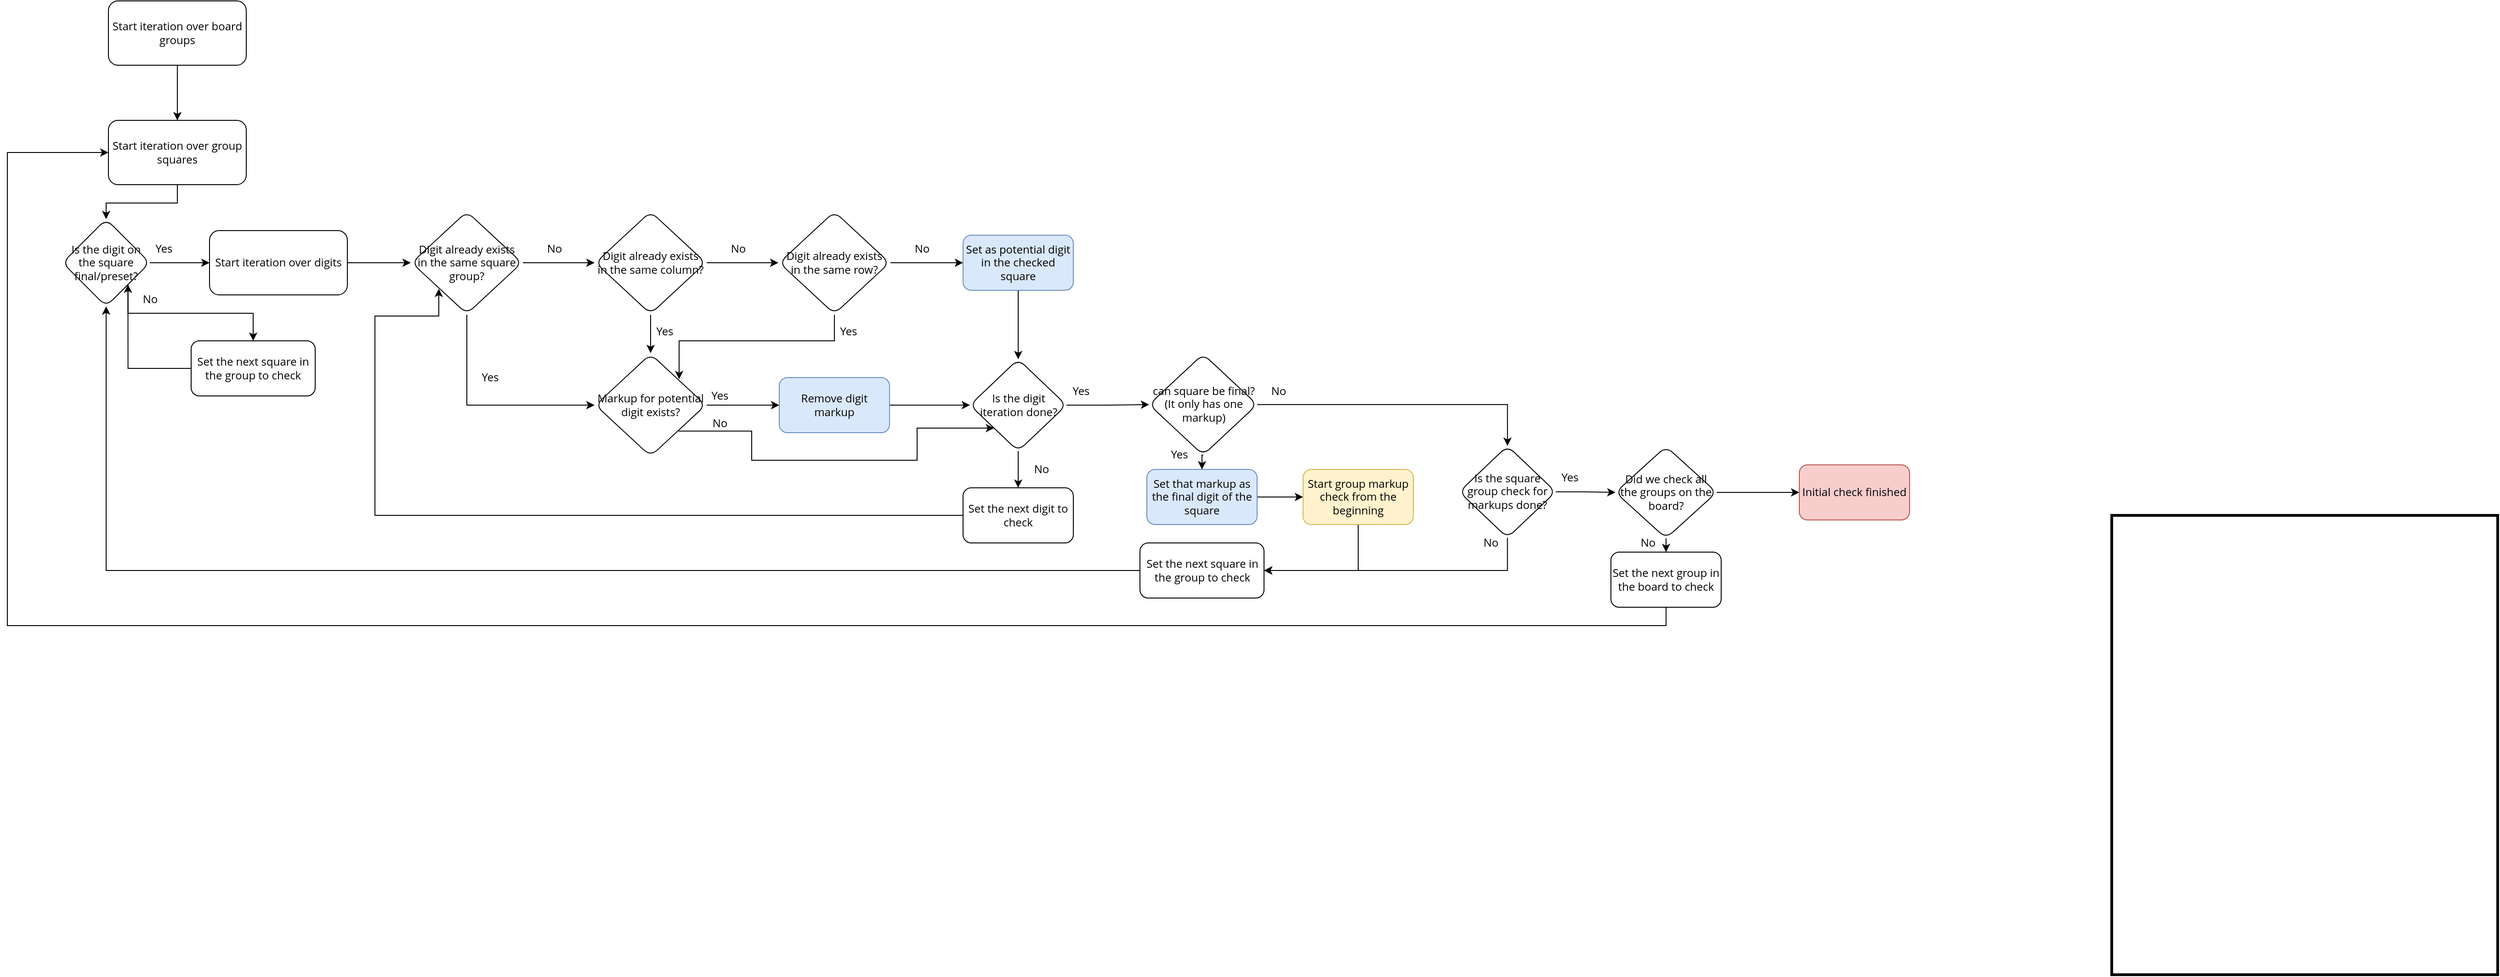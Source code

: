 <mxfile version="20.1.1" type="device"><diagram id="C5RBs43oDa-KdzZeNtuy" name="Page-1"><mxGraphModel dx="1422" dy="762" grid="1" gridSize="10" guides="1" tooltips="1" connect="1" arrows="1" fold="1" page="0" pageScale="1" pageWidth="827" pageHeight="1169" math="0" shadow="0"><root><mxCell id="WIyWlLk6GJQsqaUBKTNV-0"/><mxCell id="WIyWlLk6GJQsqaUBKTNV-1" parent="WIyWlLk6GJQsqaUBKTNV-0"/><mxCell id="xHg96Uqun23w7huhoTdh-25" value="" style="edgeStyle=orthogonalEdgeStyle;rounded=0;orthogonalLoop=1;jettySize=auto;html=1;fontFamily=Open Sans;fontSource=https%3A%2F%2Ffonts.googleapis.com%2Fcss%3Ffamily%3DOpen%2BSans;" parent="WIyWlLk6GJQsqaUBKTNV-1" source="xHg96Uqun23w7huhoTdh-20" target="xHg96Uqun23w7huhoTdh-24" edge="1"><mxGeometry relative="1" as="geometry"/></mxCell><mxCell id="xHg96Uqun23w7huhoTdh-59" value="" style="edgeStyle=orthogonalEdgeStyle;rounded=0;orthogonalLoop=1;jettySize=auto;html=1;fontFamily=Open Sans;fontSource=https%3A%2F%2Ffonts.googleapis.com%2Fcss%3Ffamily%3DOpen%2BSans;" parent="WIyWlLk6GJQsqaUBKTNV-1" source="xHg96Uqun23w7huhoTdh-20" target="xHg96Uqun23w7huhoTdh-58" edge="1"><mxGeometry relative="1" as="geometry"><Array as="points"><mxPoint x="530" y="460"/></Array></mxGeometry></mxCell><mxCell id="xHg96Uqun23w7huhoTdh-20" value="Digit already exists in the same square group?" style="rhombus;whiteSpace=wrap;html=1;rounded=1;glass=0;strokeWidth=1;shadow=0;perimeterSpacing=1;sketch=0;fontFamily=Open Sans;fontSource=https%3A%2F%2Ffonts.googleapis.com%2Fcss%3Ffamily%3DOpen%2BSans;" parent="WIyWlLk6GJQsqaUBKTNV-1" vertex="1"><mxGeometry x="470" y="249.38" width="120" height="111.25" as="geometry"/></mxCell><mxCell id="xHg96Uqun23w7huhoTdh-73" value="" style="edgeStyle=orthogonalEdgeStyle;rounded=0;orthogonalLoop=1;jettySize=auto;html=1;fontFamily=Open Sans;fontSource=https%3A%2F%2Ffonts.googleapis.com%2Fcss%3Ffamily%3DOpen%2BSans;" parent="WIyWlLk6GJQsqaUBKTNV-1" source="WIyWlLk6GJQsqaUBKTNV-3" target="xHg96Uqun23w7huhoTdh-72" edge="1"><mxGeometry relative="1" as="geometry"/></mxCell><mxCell id="WIyWlLk6GJQsqaUBKTNV-3" value="Start iteration over board groups" style="rounded=1;whiteSpace=wrap;html=1;fontSize=12;glass=0;strokeWidth=1;shadow=0;align=center;fontFamily=Open Sans;fontSource=https%3A%2F%2Ffonts.googleapis.com%2Fcss%3Ffamily%3DOpen%2BSans;" parent="WIyWlLk6GJQsqaUBKTNV-1" vertex="1"><mxGeometry x="140" y="20" width="150" height="70" as="geometry"/></mxCell><mxCell id="xHg96Uqun23w7huhoTdh-100" style="edgeStyle=orthogonalEdgeStyle;rounded=0;orthogonalLoop=1;jettySize=auto;html=1;entryX=0;entryY=0.5;entryDx=0;entryDy=0;fontFamily=Open Sans;fontSource=https%3A%2F%2Ffonts.googleapis.com%2Fcss%3Ffamily%3DOpen%2BSans;" parent="WIyWlLk6GJQsqaUBKTNV-1" source="xHg96Uqun23w7huhoTdh-18" target="xHg96Uqun23w7huhoTdh-20" edge="1"><mxGeometry relative="1" as="geometry"/></mxCell><mxCell id="xHg96Uqun23w7huhoTdh-18" value="Start iteration over digits" style="rounded=1;whiteSpace=wrap;html=1;fontSize=12;glass=0;strokeWidth=1;shadow=0;align=center;fontFamily=Open Sans;fontSource=https%3A%2F%2Ffonts.googleapis.com%2Fcss%3Ffamily%3DOpen%2BSans;" parent="WIyWlLk6GJQsqaUBKTNV-1" vertex="1"><mxGeometry x="250" y="270" width="150" height="70" as="geometry"/></mxCell><mxCell id="xHg96Uqun23w7huhoTdh-27" value="" style="edgeStyle=orthogonalEdgeStyle;rounded=0;orthogonalLoop=1;jettySize=auto;html=1;fontFamily=Open Sans;fontSource=https%3A%2F%2Ffonts.googleapis.com%2Fcss%3Ffamily%3DOpen%2BSans;" parent="WIyWlLk6GJQsqaUBKTNV-1" source="xHg96Uqun23w7huhoTdh-24" target="xHg96Uqun23w7huhoTdh-26" edge="1"><mxGeometry relative="1" as="geometry"/></mxCell><mxCell id="xHg96Uqun23w7huhoTdh-61" style="edgeStyle=orthogonalEdgeStyle;rounded=0;orthogonalLoop=1;jettySize=auto;html=1;entryX=0.5;entryY=0;entryDx=0;entryDy=0;fontFamily=Open Sans;fontSource=https%3A%2F%2Ffonts.googleapis.com%2Fcss%3Ffamily%3DOpen%2BSans;" parent="WIyWlLk6GJQsqaUBKTNV-1" source="xHg96Uqun23w7huhoTdh-24" target="xHg96Uqun23w7huhoTdh-58" edge="1"><mxGeometry relative="1" as="geometry"><Array as="points"><mxPoint x="730" y="380"/><mxPoint x="730" y="380"/></Array></mxGeometry></mxCell><mxCell id="xHg96Uqun23w7huhoTdh-24" value="Digit already exists in the same column?" style="rhombus;whiteSpace=wrap;html=1;rounded=1;glass=0;strokeWidth=1;shadow=0;perimeterSpacing=1;sketch=0;fontFamily=Open Sans;fontSource=https%3A%2F%2Ffonts.googleapis.com%2Fcss%3Ffamily%3DOpen%2BSans;" parent="WIyWlLk6GJQsqaUBKTNV-1" vertex="1"><mxGeometry x="670" y="249.38" width="120" height="111.25" as="geometry"/></mxCell><mxCell id="xHg96Uqun23w7huhoTdh-31" value="" style="edgeStyle=orthogonalEdgeStyle;rounded=0;orthogonalLoop=1;jettySize=auto;html=1;fontFamily=Open Sans;fontSource=https%3A%2F%2Ffonts.googleapis.com%2Fcss%3Ffamily%3DOpen%2BSans;" parent="WIyWlLk6GJQsqaUBKTNV-1" source="xHg96Uqun23w7huhoTdh-26" target="xHg96Uqun23w7huhoTdh-30" edge="1"><mxGeometry relative="1" as="geometry"/></mxCell><mxCell id="xHg96Uqun23w7huhoTdh-65" style="edgeStyle=orthogonalEdgeStyle;rounded=0;orthogonalLoop=1;jettySize=auto;html=1;entryX=1;entryY=0;entryDx=0;entryDy=0;fontFamily=Open Sans;fontSource=https%3A%2F%2Ffonts.googleapis.com%2Fcss%3Ffamily%3DOpen%2BSans;" parent="WIyWlLk6GJQsqaUBKTNV-1" source="xHg96Uqun23w7huhoTdh-26" target="xHg96Uqun23w7huhoTdh-58" edge="1"><mxGeometry relative="1" as="geometry"><Array as="points"><mxPoint x="930" y="390"/><mxPoint x="761" y="390"/><mxPoint x="761" y="432"/></Array></mxGeometry></mxCell><mxCell id="xHg96Uqun23w7huhoTdh-26" value="Digit already exists in the same row?" style="rhombus;whiteSpace=wrap;html=1;rounded=1;glass=0;strokeWidth=1;shadow=0;perimeterSpacing=1;sketch=0;fontFamily=Open Sans;fontSource=https%3A%2F%2Ffonts.googleapis.com%2Fcss%3Ffamily%3DOpen%2BSans;" parent="WIyWlLk6GJQsqaUBKTNV-1" vertex="1"><mxGeometry x="870" y="249.38" width="120" height="111.25" as="geometry"/></mxCell><mxCell id="xHg96Uqun23w7huhoTdh-28" value="No" style="text;html=1;align=center;verticalAlign=middle;resizable=0;points=[];autosize=1;strokeColor=none;fillColor=none;fontFamily=Open Sans;fontSource=https%3A%2F%2Ffonts.googleapis.com%2Fcss%3Ffamily%3DOpen%2BSans;" parent="WIyWlLk6GJQsqaUBKTNV-1" vertex="1"><mxGeometry x="610" y="280" width="30" height="20" as="geometry"/></mxCell><mxCell id="xHg96Uqun23w7huhoTdh-29" value="No" style="text;html=1;align=center;verticalAlign=middle;resizable=0;points=[];autosize=1;strokeColor=none;fillColor=none;fontFamily=Open Sans;fontSource=https%3A%2F%2Ffonts.googleapis.com%2Fcss%3Ffamily%3DOpen%2BSans;" parent="WIyWlLk6GJQsqaUBKTNV-1" vertex="1"><mxGeometry x="810" y="280" width="30" height="20" as="geometry"/></mxCell><mxCell id="xHg96Uqun23w7huhoTdh-69" style="edgeStyle=orthogonalEdgeStyle;rounded=0;orthogonalLoop=1;jettySize=auto;html=1;entryX=0.5;entryY=0;entryDx=0;entryDy=0;fontFamily=Open Sans;fontSource=https%3A%2F%2Ffonts.googleapis.com%2Fcss%3Ffamily%3DOpen%2BSans;" parent="WIyWlLk6GJQsqaUBKTNV-1" source="xHg96Uqun23w7huhoTdh-30" target="xHg96Uqun23w7huhoTdh-33" edge="1"><mxGeometry relative="1" as="geometry"/></mxCell><mxCell id="xHg96Uqun23w7huhoTdh-30" value="Set as potential digit in the checked square" style="whiteSpace=wrap;html=1;rounded=1;glass=0;strokeWidth=1;shadow=0;sketch=0;fillColor=#dae8fc;strokeColor=#6c8ebf;fontFamily=Open Sans;fontSource=https%3A%2F%2Ffonts.googleapis.com%2Fcss%3Ffamily%3DOpen%2BSans;" parent="WIyWlLk6GJQsqaUBKTNV-1" vertex="1"><mxGeometry x="1070" y="275.005" width="120" height="60" as="geometry"/></mxCell><mxCell id="xHg96Uqun23w7huhoTdh-32" value="No" style="text;html=1;align=center;verticalAlign=middle;resizable=0;points=[];autosize=1;strokeColor=none;fillColor=none;fontFamily=Open Sans;fontSource=https%3A%2F%2Ffonts.googleapis.com%2Fcss%3Ffamily%3DOpen%2BSans;" parent="WIyWlLk6GJQsqaUBKTNV-1" vertex="1"><mxGeometry x="1010" y="280" width="30" height="20" as="geometry"/></mxCell><mxCell id="xHg96Uqun23w7huhoTdh-36" value="" style="edgeStyle=orthogonalEdgeStyle;rounded=0;orthogonalLoop=1;jettySize=auto;html=1;fontFamily=Open Sans;fontSource=https%3A%2F%2Ffonts.googleapis.com%2Fcss%3Ffamily%3DOpen%2BSans;" parent="WIyWlLk6GJQsqaUBKTNV-1" source="xHg96Uqun23w7huhoTdh-33" target="xHg96Uqun23w7huhoTdh-35" edge="1"><mxGeometry relative="1" as="geometry"/></mxCell><mxCell id="L6jZd6KVL0L2k9Av9Bk1-2" style="edgeStyle=orthogonalEdgeStyle;rounded=0;orthogonalLoop=1;jettySize=auto;html=1;entryX=0;entryY=0.5;entryDx=0;entryDy=0;" edge="1" parent="WIyWlLk6GJQsqaUBKTNV-1" source="xHg96Uqun23w7huhoTdh-33" target="L6jZd6KVL0L2k9Av9Bk1-0"><mxGeometry relative="1" as="geometry"/></mxCell><mxCell id="xHg96Uqun23w7huhoTdh-33" value="Is the digit iteration done?" style="rhombus;whiteSpace=wrap;html=1;rounded=1;glass=0;strokeWidth=1;shadow=0;sketch=0;fontFamily=Open Sans;fontSource=https%3A%2F%2Ffonts.googleapis.com%2Fcss%3Ffamily%3DOpen%2BSans;" parent="WIyWlLk6GJQsqaUBKTNV-1" vertex="1"><mxGeometry x="1077.5" y="410" width="105" height="100" as="geometry"/></mxCell><mxCell id="xHg96Uqun23w7huhoTdh-40" style="edgeStyle=orthogonalEdgeStyle;rounded=0;orthogonalLoop=1;jettySize=auto;html=1;entryX=0;entryY=1;entryDx=0;entryDy=0;fontFamily=Open Sans;fontSource=https%3A%2F%2Ffonts.googleapis.com%2Fcss%3Ffamily%3DOpen%2BSans;" parent="WIyWlLk6GJQsqaUBKTNV-1" source="xHg96Uqun23w7huhoTdh-35" target="xHg96Uqun23w7huhoTdh-20" edge="1"><mxGeometry relative="1" as="geometry"><Array as="points"><mxPoint x="430" y="580"/><mxPoint x="430" y="363"/></Array></mxGeometry></mxCell><mxCell id="xHg96Uqun23w7huhoTdh-35" value="Set the next digit to check" style="whiteSpace=wrap;html=1;rounded=1;glass=0;strokeWidth=1;shadow=0;sketch=0;fontFamily=Open Sans;fontSource=https%3A%2F%2Ffonts.googleapis.com%2Fcss%3Ffamily%3DOpen%2BSans;" parent="WIyWlLk6GJQsqaUBKTNV-1" vertex="1"><mxGeometry x="1070" y="550" width="120" height="60" as="geometry"/></mxCell><mxCell id="xHg96Uqun23w7huhoTdh-43" value="Yes" style="text;html=1;align=center;verticalAlign=middle;resizable=0;points=[];autosize=1;strokeColor=none;fillColor=none;fontFamily=Open Sans;fontSource=https%3A%2F%2Ffonts.googleapis.com%2Fcss%3Ffamily%3DOpen%2BSans;" parent="WIyWlLk6GJQsqaUBKTNV-1" vertex="1"><mxGeometry x="540" y="420" width="30" height="20" as="geometry"/></mxCell><mxCell id="xHg96Uqun23w7huhoTdh-44" value="Yes" style="text;html=1;align=center;verticalAlign=middle;resizable=0;points=[];autosize=1;strokeColor=none;fillColor=none;fontFamily=Open Sans;fontSource=https%3A%2F%2Ffonts.googleapis.com%2Fcss%3Ffamily%3DOpen%2BSans;" parent="WIyWlLk6GJQsqaUBKTNV-1" vertex="1"><mxGeometry x="790" y="440" width="30" height="20" as="geometry"/></mxCell><mxCell id="xHg96Uqun23w7huhoTdh-46" value="No" style="text;html=1;align=center;verticalAlign=middle;resizable=0;points=[];autosize=1;strokeColor=none;fillColor=none;fontFamily=Open Sans;fontSource=https%3A%2F%2Ffonts.googleapis.com%2Fcss%3Ffamily%3DOpen%2BSans;" parent="WIyWlLk6GJQsqaUBKTNV-1" vertex="1"><mxGeometry x="1140" y="520" width="30" height="20" as="geometry"/></mxCell><mxCell id="L6jZd6KVL0L2k9Av9Bk1-23" style="edgeStyle=orthogonalEdgeStyle;rounded=0;orthogonalLoop=1;jettySize=auto;html=1;entryX=1;entryY=0.5;entryDx=0;entryDy=0;" edge="1" parent="WIyWlLk6GJQsqaUBKTNV-1" source="xHg96Uqun23w7huhoTdh-50" target="xHg96Uqun23w7huhoTdh-52"><mxGeometry relative="1" as="geometry"><Array as="points"><mxPoint x="1662" y="640"/></Array></mxGeometry></mxCell><mxCell id="L6jZd6KVL0L2k9Av9Bk1-26" style="edgeStyle=orthogonalEdgeStyle;rounded=0;orthogonalLoop=1;jettySize=auto;html=1;exitX=1;exitY=0.5;exitDx=0;exitDy=0;entryX=0;entryY=0.5;entryDx=0;entryDy=0;" edge="1" parent="WIyWlLk6GJQsqaUBKTNV-1" source="xHg96Uqun23w7huhoTdh-50" target="xHg96Uqun23w7huhoTdh-87"><mxGeometry relative="1" as="geometry"/></mxCell><mxCell id="xHg96Uqun23w7huhoTdh-50" value="Is the square group check for markups done?" style="rhombus;whiteSpace=wrap;html=1;rounded=1;glass=0;strokeWidth=1;shadow=0;sketch=0;fontFamily=Open Sans;fontSource=https%3A%2F%2Ffonts.googleapis.com%2Fcss%3Ffamily%3DOpen%2BSans;" parent="WIyWlLk6GJQsqaUBKTNV-1" vertex="1"><mxGeometry x="1609.94" y="504.37" width="105" height="100" as="geometry"/></mxCell><mxCell id="xHg96Uqun23w7huhoTdh-99" style="edgeStyle=orthogonalEdgeStyle;rounded=0;orthogonalLoop=1;jettySize=auto;html=1;entryX=0.5;entryY=1;entryDx=0;entryDy=0;fontFamily=Open Sans;fontSource=https%3A%2F%2Ffonts.googleapis.com%2Fcss%3Ffamily%3DOpen%2BSans;" parent="WIyWlLk6GJQsqaUBKTNV-1" source="xHg96Uqun23w7huhoTdh-52" target="xHg96Uqun23w7huhoTdh-96" edge="1"><mxGeometry relative="1" as="geometry"><Array as="points"><mxPoint x="1338" y="640"/><mxPoint x="138" y="640"/></Array></mxGeometry></mxCell><mxCell id="xHg96Uqun23w7huhoTdh-52" value="Set the next square in the group to check" style="whiteSpace=wrap;html=1;rounded=1;glass=0;strokeWidth=1;shadow=0;sketch=0;fontFamily=Open Sans;fontSource=https%3A%2F%2Ffonts.googleapis.com%2Fcss%3Ffamily%3DOpen%2BSans;" parent="WIyWlLk6GJQsqaUBKTNV-1" vertex="1"><mxGeometry x="1262.5" y="610" width="135" height="60" as="geometry"/></mxCell><mxCell id="xHg96Uqun23w7huhoTdh-63" value="" style="edgeStyle=orthogonalEdgeStyle;rounded=0;orthogonalLoop=1;jettySize=auto;html=1;fontFamily=Open Sans;fontSource=https%3A%2F%2Ffonts.googleapis.com%2Fcss%3Ffamily%3DOpen%2BSans;" parent="WIyWlLk6GJQsqaUBKTNV-1" source="xHg96Uqun23w7huhoTdh-58" target="xHg96Uqun23w7huhoTdh-62" edge="1"><mxGeometry relative="1" as="geometry"/></mxCell><mxCell id="xHg96Uqun23w7huhoTdh-66" style="edgeStyle=orthogonalEdgeStyle;rounded=0;orthogonalLoop=1;jettySize=auto;html=1;exitX=1;exitY=1;exitDx=0;exitDy=0;entryX=0;entryY=1;entryDx=0;entryDy=0;fontFamily=Open Sans;fontSource=https%3A%2F%2Ffonts.googleapis.com%2Fcss%3Ffamily%3DOpen%2BSans;" parent="WIyWlLk6GJQsqaUBKTNV-1" source="xHg96Uqun23w7huhoTdh-58" target="xHg96Uqun23w7huhoTdh-33" edge="1"><mxGeometry relative="1" as="geometry"><Array as="points"><mxPoint x="840" y="488"/><mxPoint x="840" y="520"/><mxPoint x="1020" y="520"/><mxPoint x="1020" y="485"/></Array></mxGeometry></mxCell><mxCell id="xHg96Uqun23w7huhoTdh-58" value="Markup for potential digit exists?" style="rhombus;whiteSpace=wrap;html=1;rounded=1;glass=0;strokeWidth=1;shadow=0;perimeterSpacing=1;sketch=0;fontFamily=Open Sans;fontSource=https%3A%2F%2Ffonts.googleapis.com%2Fcss%3Ffamily%3DOpen%2BSans;" parent="WIyWlLk6GJQsqaUBKTNV-1" vertex="1"><mxGeometry x="670" y="404.37" width="120" height="111.25" as="geometry"/></mxCell><mxCell id="xHg96Uqun23w7huhoTdh-64" style="edgeStyle=orthogonalEdgeStyle;rounded=0;orthogonalLoop=1;jettySize=auto;html=1;entryX=0;entryY=0.5;entryDx=0;entryDy=0;fontFamily=Open Sans;fontSource=https%3A%2F%2Ffonts.googleapis.com%2Fcss%3Ffamily%3DOpen%2BSans;" parent="WIyWlLk6GJQsqaUBKTNV-1" source="xHg96Uqun23w7huhoTdh-62" target="xHg96Uqun23w7huhoTdh-33" edge="1"><mxGeometry relative="1" as="geometry"/></mxCell><mxCell id="xHg96Uqun23w7huhoTdh-62" value="Remove digit markup" style="whiteSpace=wrap;html=1;rounded=1;glass=0;strokeWidth=1;shadow=0;sketch=0;fillColor=#dae8fc;strokeColor=#6c8ebf;fontFamily=Open Sans;fontSource=https%3A%2F%2Ffonts.googleapis.com%2Fcss%3Ffamily%3DOpen%2BSans;" parent="WIyWlLk6GJQsqaUBKTNV-1" vertex="1"><mxGeometry x="870" y="429.995" width="120" height="60" as="geometry"/></mxCell><mxCell id="xHg96Uqun23w7huhoTdh-67" value="Yes" style="text;html=1;align=center;verticalAlign=middle;resizable=0;points=[];autosize=1;strokeColor=none;fillColor=none;fontFamily=Open Sans;fontSource=https%3A%2F%2Ffonts.googleapis.com%2Fcss%3Ffamily%3DOpen%2BSans;" parent="WIyWlLk6GJQsqaUBKTNV-1" vertex="1"><mxGeometry x="730" y="370" width="30" height="20" as="geometry"/></mxCell><mxCell id="xHg96Uqun23w7huhoTdh-68" value="Yes" style="text;html=1;align=center;verticalAlign=middle;resizable=0;points=[];autosize=1;strokeColor=none;fillColor=none;fontFamily=Open Sans;fontSource=https%3A%2F%2Ffonts.googleapis.com%2Fcss%3Ffamily%3DOpen%2BSans;" parent="WIyWlLk6GJQsqaUBKTNV-1" vertex="1"><mxGeometry x="930" y="370" width="30" height="20" as="geometry"/></mxCell><mxCell id="xHg96Uqun23w7huhoTdh-70" value="No" style="text;html=1;align=center;verticalAlign=middle;resizable=0;points=[];autosize=1;strokeColor=none;fillColor=none;fontFamily=Open Sans;fontSource=https%3A%2F%2Ffonts.googleapis.com%2Fcss%3Ffamily%3DOpen%2BSans;" parent="WIyWlLk6GJQsqaUBKTNV-1" vertex="1"><mxGeometry x="790" y="470" width="30" height="20" as="geometry"/></mxCell><mxCell id="xHg96Uqun23w7huhoTdh-71" value="Yes" style="text;html=1;align=center;verticalAlign=middle;resizable=0;points=[];autosize=1;strokeColor=none;fillColor=none;fontFamily=Open Sans;fontSource=https%3A%2F%2Ffonts.googleapis.com%2Fcss%3Ffamily%3DOpen%2BSans;" parent="WIyWlLk6GJQsqaUBKTNV-1" vertex="1"><mxGeometry x="1182.5" y="435" width="30" height="20" as="geometry"/></mxCell><mxCell id="xHg96Uqun23w7huhoTdh-97" value="" style="edgeStyle=orthogonalEdgeStyle;rounded=0;orthogonalLoop=1;jettySize=auto;html=1;fontFamily=Open Sans;fontSource=https%3A%2F%2Ffonts.googleapis.com%2Fcss%3Ffamily%3DOpen%2BSans;" parent="WIyWlLk6GJQsqaUBKTNV-1" source="xHg96Uqun23w7huhoTdh-72" target="xHg96Uqun23w7huhoTdh-96" edge="1"><mxGeometry relative="1" as="geometry"/></mxCell><mxCell id="xHg96Uqun23w7huhoTdh-72" value="Start iteration over group squares" style="rounded=1;whiteSpace=wrap;html=1;fontSize=12;glass=0;strokeWidth=1;shadow=0;align=center;fontFamily=Open Sans;fontSource=https%3A%2F%2Ffonts.googleapis.com%2Fcss%3Ffamily%3DOpen%2BSans;" parent="WIyWlLk6GJQsqaUBKTNV-1" vertex="1"><mxGeometry x="140" y="150" width="150" height="70" as="geometry"/></mxCell><mxCell id="xHg96Uqun23w7huhoTdh-77" style="edgeStyle=orthogonalEdgeStyle;rounded=0;orthogonalLoop=1;jettySize=auto;html=1;entryX=0;entryY=0.5;entryDx=0;entryDy=0;fontFamily=Open Sans;fontSource=https%3A%2F%2Ffonts.googleapis.com%2Fcss%3Ffamily%3DOpen%2BSans;exitX=0.5;exitY=1;exitDx=0;exitDy=0;" parent="WIyWlLk6GJQsqaUBKTNV-1" source="xHg96Uqun23w7huhoTdh-75" target="xHg96Uqun23w7huhoTdh-72" edge="1"><mxGeometry relative="1" as="geometry"><Array as="points"><mxPoint x="1835" y="700"/><mxPoint x="30" y="700"/><mxPoint x="30" y="185"/></Array><mxPoint x="2130" y="570" as="sourcePoint"/></mxGeometry></mxCell><mxCell id="xHg96Uqun23w7huhoTdh-75" value="Set the next group in the board to check" style="whiteSpace=wrap;html=1;fontFamily=Open Sans;rounded=1;glass=0;strokeWidth=1;shadow=0;sketch=0;fontSource=https%3A%2F%2Ffonts.googleapis.com%2Fcss%3Ffamily%3DOpen%2BSans;" parent="WIyWlLk6GJQsqaUBKTNV-1" vertex="1"><mxGeometry x="1775" y="620" width="120" height="60" as="geometry"/></mxCell><mxCell id="L6jZd6KVL0L2k9Av9Bk1-28" style="edgeStyle=orthogonalEdgeStyle;rounded=0;orthogonalLoop=1;jettySize=auto;html=1;exitX=0.5;exitY=1;exitDx=0;exitDy=0;entryX=0.5;entryY=0;entryDx=0;entryDy=0;" edge="1" parent="WIyWlLk6GJQsqaUBKTNV-1" source="xHg96Uqun23w7huhoTdh-87" target="xHg96Uqun23w7huhoTdh-75"><mxGeometry relative="1" as="geometry"/></mxCell><mxCell id="L6jZd6KVL0L2k9Av9Bk1-33" style="edgeStyle=orthogonalEdgeStyle;rounded=0;orthogonalLoop=1;jettySize=auto;html=1;entryX=0;entryY=0.5;entryDx=0;entryDy=0;" edge="1" parent="WIyWlLk6GJQsqaUBKTNV-1" source="xHg96Uqun23w7huhoTdh-87" target="xHg96Uqun23w7huhoTdh-91"><mxGeometry relative="1" as="geometry"/></mxCell><mxCell id="xHg96Uqun23w7huhoTdh-87" value="Did we check all the groups on the board?" style="rhombus;whiteSpace=wrap;html=1;fontFamily=Open Sans;rounded=1;glass=0;strokeWidth=1;shadow=0;sketch=0;fontSource=https%3A%2F%2Ffonts.googleapis.com%2Fcss%3Ffamily%3DOpen%2BSans;" parent="WIyWlLk6GJQsqaUBKTNV-1" vertex="1"><mxGeometry x="1780" y="505" width="110" height="100" as="geometry"/></mxCell><mxCell id="xHg96Uqun23w7huhoTdh-91" value="Initial check finished" style="whiteSpace=wrap;html=1;fontFamily=Open Sans;rounded=1;glass=0;strokeWidth=1;shadow=0;sketch=0;fontSource=https%3A%2F%2Ffonts.googleapis.com%2Fcss%3Ffamily%3DOpen%2BSans;perimeterSpacing=0;fillColor=#f8cecc;strokeColor=#b85450;" parent="WIyWlLk6GJQsqaUBKTNV-1" vertex="1"><mxGeometry x="1980" y="525" width="120" height="60" as="geometry"/></mxCell><mxCell id="xHg96Uqun23w7huhoTdh-98" style="edgeStyle=orthogonalEdgeStyle;rounded=0;orthogonalLoop=1;jettySize=auto;html=1;entryX=0;entryY=0.5;entryDx=0;entryDy=0;fontFamily=Open Sans;fontSource=https%3A%2F%2Ffonts.googleapis.com%2Fcss%3Ffamily%3DOpen%2BSans;" parent="WIyWlLk6GJQsqaUBKTNV-1" source="xHg96Uqun23w7huhoTdh-96" target="xHg96Uqun23w7huhoTdh-18" edge="1"><mxGeometry relative="1" as="geometry"/></mxCell><mxCell id="xHg96Uqun23w7huhoTdh-103" style="edgeStyle=orthogonalEdgeStyle;rounded=0;orthogonalLoop=1;jettySize=auto;html=1;exitX=1;exitY=1;exitDx=0;exitDy=0;fontFamily=Open Sans;fontSource=https%3A%2F%2Ffonts.googleapis.com%2Fcss%3Ffamily%3DOpen%2BSans;entryX=0.5;entryY=0;entryDx=0;entryDy=0;" parent="WIyWlLk6GJQsqaUBKTNV-1" source="xHg96Uqun23w7huhoTdh-96" target="xHg96Uqun23w7huhoTdh-104" edge="1"><mxGeometry relative="1" as="geometry"><mxPoint x="210" y="400" as="targetPoint"/><Array as="points"><mxPoint x="161" y="360"/><mxPoint x="297" y="360"/></Array></mxGeometry></mxCell><mxCell id="xHg96Uqun23w7huhoTdh-96" value="Is the digit on the square final/preset?" style="rhombus;whiteSpace=wrap;html=1;fontFamily=Open Sans;rounded=1;glass=0;strokeWidth=1;shadow=0;fontSource=https%3A%2F%2Ffonts.googleapis.com%2Fcss%3Ffamily%3DOpen%2BSans;" parent="WIyWlLk6GJQsqaUBKTNV-1" vertex="1"><mxGeometry x="90" y="257.51" width="95" height="94.99" as="geometry"/></mxCell><mxCell id="xHg96Uqun23w7huhoTdh-101" value="Yes" style="text;html=1;align=center;verticalAlign=middle;resizable=0;points=[];autosize=1;strokeColor=none;fillColor=none;fontFamily=Open Sans;fontSource=https%3A%2F%2Ffonts.googleapis.com%2Fcss%3Ffamily%3DOpen%2BSans;" parent="WIyWlLk6GJQsqaUBKTNV-1" vertex="1"><mxGeometry x="185" y="280" width="30" height="20" as="geometry"/></mxCell><mxCell id="xHg96Uqun23w7huhoTdh-102" value="No" style="text;html=1;align=center;verticalAlign=middle;resizable=0;points=[];autosize=1;strokeColor=none;fillColor=none;fontFamily=Open Sans;fontSource=https%3A%2F%2Ffonts.googleapis.com%2Fcss%3Ffamily%3DOpen%2BSans;" parent="WIyWlLk6GJQsqaUBKTNV-1" vertex="1"><mxGeometry x="170" y="335.01" width="30" height="20" as="geometry"/></mxCell><mxCell id="xHg96Uqun23w7huhoTdh-105" style="edgeStyle=orthogonalEdgeStyle;rounded=0;orthogonalLoop=1;jettySize=auto;html=1;entryX=1;entryY=1;entryDx=0;entryDy=0;fontFamily=Open Sans;fontSource=https%3A%2F%2Ffonts.googleapis.com%2Fcss%3Ffamily%3DOpen%2BSans;" parent="WIyWlLk6GJQsqaUBKTNV-1" source="xHg96Uqun23w7huhoTdh-104" target="xHg96Uqun23w7huhoTdh-96" edge="1"><mxGeometry relative="1" as="geometry"/></mxCell><mxCell id="xHg96Uqun23w7huhoTdh-104" value="Set the next square in the group to check" style="whiteSpace=wrap;html=1;rounded=1;glass=0;strokeWidth=1;shadow=0;sketch=0;fontFamily=Open Sans;fontSource=https%3A%2F%2Ffonts.googleapis.com%2Fcss%3Ffamily%3DOpen%2BSans;" parent="WIyWlLk6GJQsqaUBKTNV-1" vertex="1"><mxGeometry x="230" y="390" width="135" height="60" as="geometry"/></mxCell><mxCell id="GUwWN_J1D4yHgMxCNIDz-7" value="" style="rounded=0;whiteSpace=wrap;html=1;fontSize=16;strokeWidth=3;fillColor=none;" parent="WIyWlLk6GJQsqaUBKTNV-1" vertex="1"><mxGeometry x="2320" y="580" width="420" height="500" as="geometry"/></mxCell><mxCell id="L6jZd6KVL0L2k9Av9Bk1-4" style="edgeStyle=orthogonalEdgeStyle;rounded=0;orthogonalLoop=1;jettySize=auto;html=1;exitX=0.5;exitY=1;exitDx=0;exitDy=0;entryX=0.5;entryY=0;entryDx=0;entryDy=0;" edge="1" parent="WIyWlLk6GJQsqaUBKTNV-1" source="L6jZd6KVL0L2k9Av9Bk1-0" target="L6jZd6KVL0L2k9Av9Bk1-3"><mxGeometry relative="1" as="geometry"/></mxCell><mxCell id="L6jZd6KVL0L2k9Av9Bk1-12" style="edgeStyle=orthogonalEdgeStyle;rounded=0;orthogonalLoop=1;jettySize=auto;html=1;entryX=0.5;entryY=0;entryDx=0;entryDy=0;" edge="1" parent="WIyWlLk6GJQsqaUBKTNV-1" source="L6jZd6KVL0L2k9Av9Bk1-0" target="xHg96Uqun23w7huhoTdh-50"><mxGeometry relative="1" as="geometry"/></mxCell><mxCell id="L6jZd6KVL0L2k9Av9Bk1-0" value="&lt;div&gt;can square be final?&lt;/div&gt;&lt;div&gt;(It only has one markup)&lt;br&gt;&lt;/div&gt;" style="rhombus;whiteSpace=wrap;html=1;fontFamily=Open Sans;rounded=1;glass=0;strokeWidth=1;shadow=0;sketch=0;fontSource=https%3A%2F%2Ffonts.googleapis.com%2Fcss%3Ffamily%3DOpen%2BSans;" vertex="1" parent="WIyWlLk6GJQsqaUBKTNV-1"><mxGeometry x="1272.5" y="404.37" width="117.5" height="110" as="geometry"/></mxCell><mxCell id="L6jZd6KVL0L2k9Av9Bk1-17" value="" style="edgeStyle=orthogonalEdgeStyle;rounded=0;orthogonalLoop=1;jettySize=auto;html=1;" edge="1" parent="WIyWlLk6GJQsqaUBKTNV-1" source="L6jZd6KVL0L2k9Av9Bk1-3" target="L6jZd6KVL0L2k9Av9Bk1-16"><mxGeometry relative="1" as="geometry"/></mxCell><mxCell id="L6jZd6KVL0L2k9Av9Bk1-3" value="Set that markup as the final digit of the square" style="whiteSpace=wrap;html=1;fontFamily=Open Sans;rounded=1;glass=0;strokeWidth=1;shadow=0;sketch=0;fontSource=https%3A%2F%2Ffonts.googleapis.com%2Fcss%3Ffamily%3DOpen%2BSans;fillColor=#dae8fc;strokeColor=#6c8ebf;" vertex="1" parent="WIyWlLk6GJQsqaUBKTNV-1"><mxGeometry x="1270" y="530" width="120" height="60" as="geometry"/></mxCell><mxCell id="L6jZd6KVL0L2k9Av9Bk1-6" value="Yes" style="text;html=1;align=center;verticalAlign=middle;resizable=0;points=[];autosize=1;strokeColor=none;fillColor=none;fontFamily=Open Sans;fontSource=https%3A%2F%2Ffonts.googleapis.com%2Fcss%3Ffamily%3DOpen%2BSans;" vertex="1" parent="WIyWlLk6GJQsqaUBKTNV-1"><mxGeometry x="1290" y="504.37" width="30" height="20" as="geometry"/></mxCell><mxCell id="L6jZd6KVL0L2k9Av9Bk1-8" value="No" style="text;html=1;align=center;verticalAlign=middle;resizable=0;points=[];autosize=1;strokeColor=none;fillColor=none;fontFamily=Open Sans;fontSource=https%3A%2F%2Ffonts.googleapis.com%2Fcss%3Ffamily%3DOpen%2BSans;" vertex="1" parent="WIyWlLk6GJQsqaUBKTNV-1"><mxGeometry x="1397.5" y="435" width="30" height="20" as="geometry"/></mxCell><mxCell id="L6jZd6KVL0L2k9Av9Bk1-14" value="No" style="text;html=1;align=center;verticalAlign=middle;resizable=0;points=[];autosize=1;strokeColor=none;fillColor=none;fontFamily=Open Sans;fontSource=https%3A%2F%2Ffonts.googleapis.com%2Fcss%3Ffamily%3DOpen%2BSans;" vertex="1" parent="WIyWlLk6GJQsqaUBKTNV-1"><mxGeometry x="1628.69" y="600" width="30" height="20" as="geometry"/></mxCell><mxCell id="L6jZd6KVL0L2k9Av9Bk1-18" style="edgeStyle=orthogonalEdgeStyle;rounded=0;orthogonalLoop=1;jettySize=auto;html=1;entryX=1;entryY=0.5;entryDx=0;entryDy=0;" edge="1" parent="WIyWlLk6GJQsqaUBKTNV-1" source="L6jZd6KVL0L2k9Av9Bk1-16" target="xHg96Uqun23w7huhoTdh-52"><mxGeometry relative="1" as="geometry"><Array as="points"><mxPoint x="1500" y="640"/></Array></mxGeometry></mxCell><mxCell id="L6jZd6KVL0L2k9Av9Bk1-16" value="Start group markup check from the beginning" style="whiteSpace=wrap;html=1;fontFamily=Open Sans;fillColor=#fff2cc;strokeColor=#d6b656;rounded=1;glass=0;strokeWidth=1;shadow=0;sketch=0;fontSource=https%3A%2F%2Ffonts.googleapis.com%2Fcss%3Ffamily%3DOpen%2BSans;" vertex="1" parent="WIyWlLk6GJQsqaUBKTNV-1"><mxGeometry x="1440" y="530" width="120" height="60" as="geometry"/></mxCell><mxCell id="L6jZd6KVL0L2k9Av9Bk1-25" value="Yes" style="text;html=1;align=center;verticalAlign=middle;resizable=0;points=[];autosize=1;strokeColor=none;fillColor=none;fontFamily=Open Sans;fontSource=https%3A%2F%2Ffonts.googleapis.com%2Fcss%3Ffamily%3DOpen%2BSans;" vertex="1" parent="WIyWlLk6GJQsqaUBKTNV-1"><mxGeometry x="1710" y="524.37" width="40" height="30" as="geometry"/></mxCell><mxCell id="L6jZd6KVL0L2k9Av9Bk1-29" value="No" style="text;html=1;align=center;verticalAlign=middle;resizable=0;points=[];autosize=1;strokeColor=none;fillColor=none;fontFamily=Open Sans;fontSource=https%3A%2F%2Ffonts.googleapis.com%2Fcss%3Ffamily%3DOpen%2BSans;" vertex="1" parent="WIyWlLk6GJQsqaUBKTNV-1"><mxGeometry x="1800" y="600" width="30" height="20" as="geometry"/></mxCell></root></mxGraphModel></diagram></mxfile>
